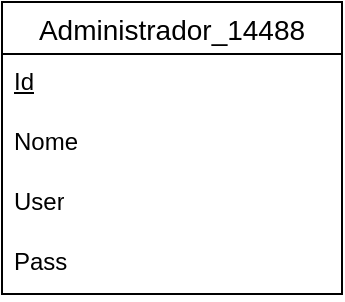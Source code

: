 <mxfile version="24.8.4">
  <diagram name="Página-1" id="MyXEHJMG6H_n3nYAQOmR">
    <mxGraphModel dx="714" dy="788" grid="1" gridSize="10" guides="1" tooltips="1" connect="1" arrows="1" fold="1" page="1" pageScale="1" pageWidth="2339" pageHeight="3300" math="0" shadow="0">
      <root>
        <mxCell id="0" />
        <mxCell id="1" parent="0" />
        <mxCell id="CPEMlGY6SJmJDC0pdXCr-1" value="Administrador_14488" style="swimlane;fontStyle=0;childLayout=stackLayout;horizontal=1;startSize=26;horizontalStack=0;resizeParent=1;resizeParentMax=0;resizeLast=0;collapsible=1;marginBottom=0;align=center;fontSize=14;" vertex="1" parent="1">
          <mxGeometry x="320" y="350" width="170" height="146" as="geometry" />
        </mxCell>
        <mxCell id="CPEMlGY6SJmJDC0pdXCr-2" value="&lt;u&gt;Id&lt;/u&gt;" style="text;strokeColor=none;fillColor=none;spacingLeft=4;spacingRight=4;overflow=hidden;rotatable=0;points=[[0,0.5],[1,0.5]];portConstraint=eastwest;fontSize=12;whiteSpace=wrap;html=1;" vertex="1" parent="CPEMlGY6SJmJDC0pdXCr-1">
          <mxGeometry y="26" width="170" height="30" as="geometry" />
        </mxCell>
        <mxCell id="CPEMlGY6SJmJDC0pdXCr-3" value="Nome" style="text;strokeColor=none;fillColor=none;spacingLeft=4;spacingRight=4;overflow=hidden;rotatable=0;points=[[0,0.5],[1,0.5]];portConstraint=eastwest;fontSize=12;whiteSpace=wrap;html=1;" vertex="1" parent="CPEMlGY6SJmJDC0pdXCr-1">
          <mxGeometry y="56" width="170" height="30" as="geometry" />
        </mxCell>
        <mxCell id="CPEMlGY6SJmJDC0pdXCr-4" value="User" style="text;strokeColor=none;fillColor=none;spacingLeft=4;spacingRight=4;overflow=hidden;rotatable=0;points=[[0,0.5],[1,0.5]];portConstraint=eastwest;fontSize=12;whiteSpace=wrap;html=1;" vertex="1" parent="CPEMlGY6SJmJDC0pdXCr-1">
          <mxGeometry y="86" width="170" height="30" as="geometry" />
        </mxCell>
        <mxCell id="CPEMlGY6SJmJDC0pdXCr-5" value="Pass" style="text;strokeColor=none;fillColor=none;spacingLeft=4;spacingRight=4;overflow=hidden;rotatable=0;points=[[0,0.5],[1,0.5]];portConstraint=eastwest;fontSize=12;whiteSpace=wrap;html=1;" vertex="1" parent="CPEMlGY6SJmJDC0pdXCr-1">
          <mxGeometry y="116" width="170" height="30" as="geometry" />
        </mxCell>
      </root>
    </mxGraphModel>
  </diagram>
</mxfile>
